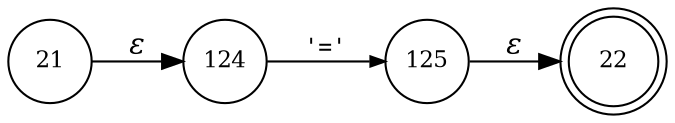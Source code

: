 digraph ATN {
rankdir=LR;
s22[fontsize=11, label="22", shape=doublecircle, fixedsize=true, width=.6];
s21[fontsize=11,label="21", shape=circle, fixedsize=true, width=.55, peripheries=1];
s124[fontsize=11,label="124", shape=circle, fixedsize=true, width=.55, peripheries=1];
s125[fontsize=11,label="125", shape=circle, fixedsize=true, width=.55, peripheries=1];
s21 -> s124 [fontname="Times-Italic", label="&epsilon;"];
s124 -> s125 [fontsize=11, fontname="Courier", arrowsize=.7, label = "'='", arrowhead = normal];
s125 -> s22 [fontname="Times-Italic", label="&epsilon;"];
}